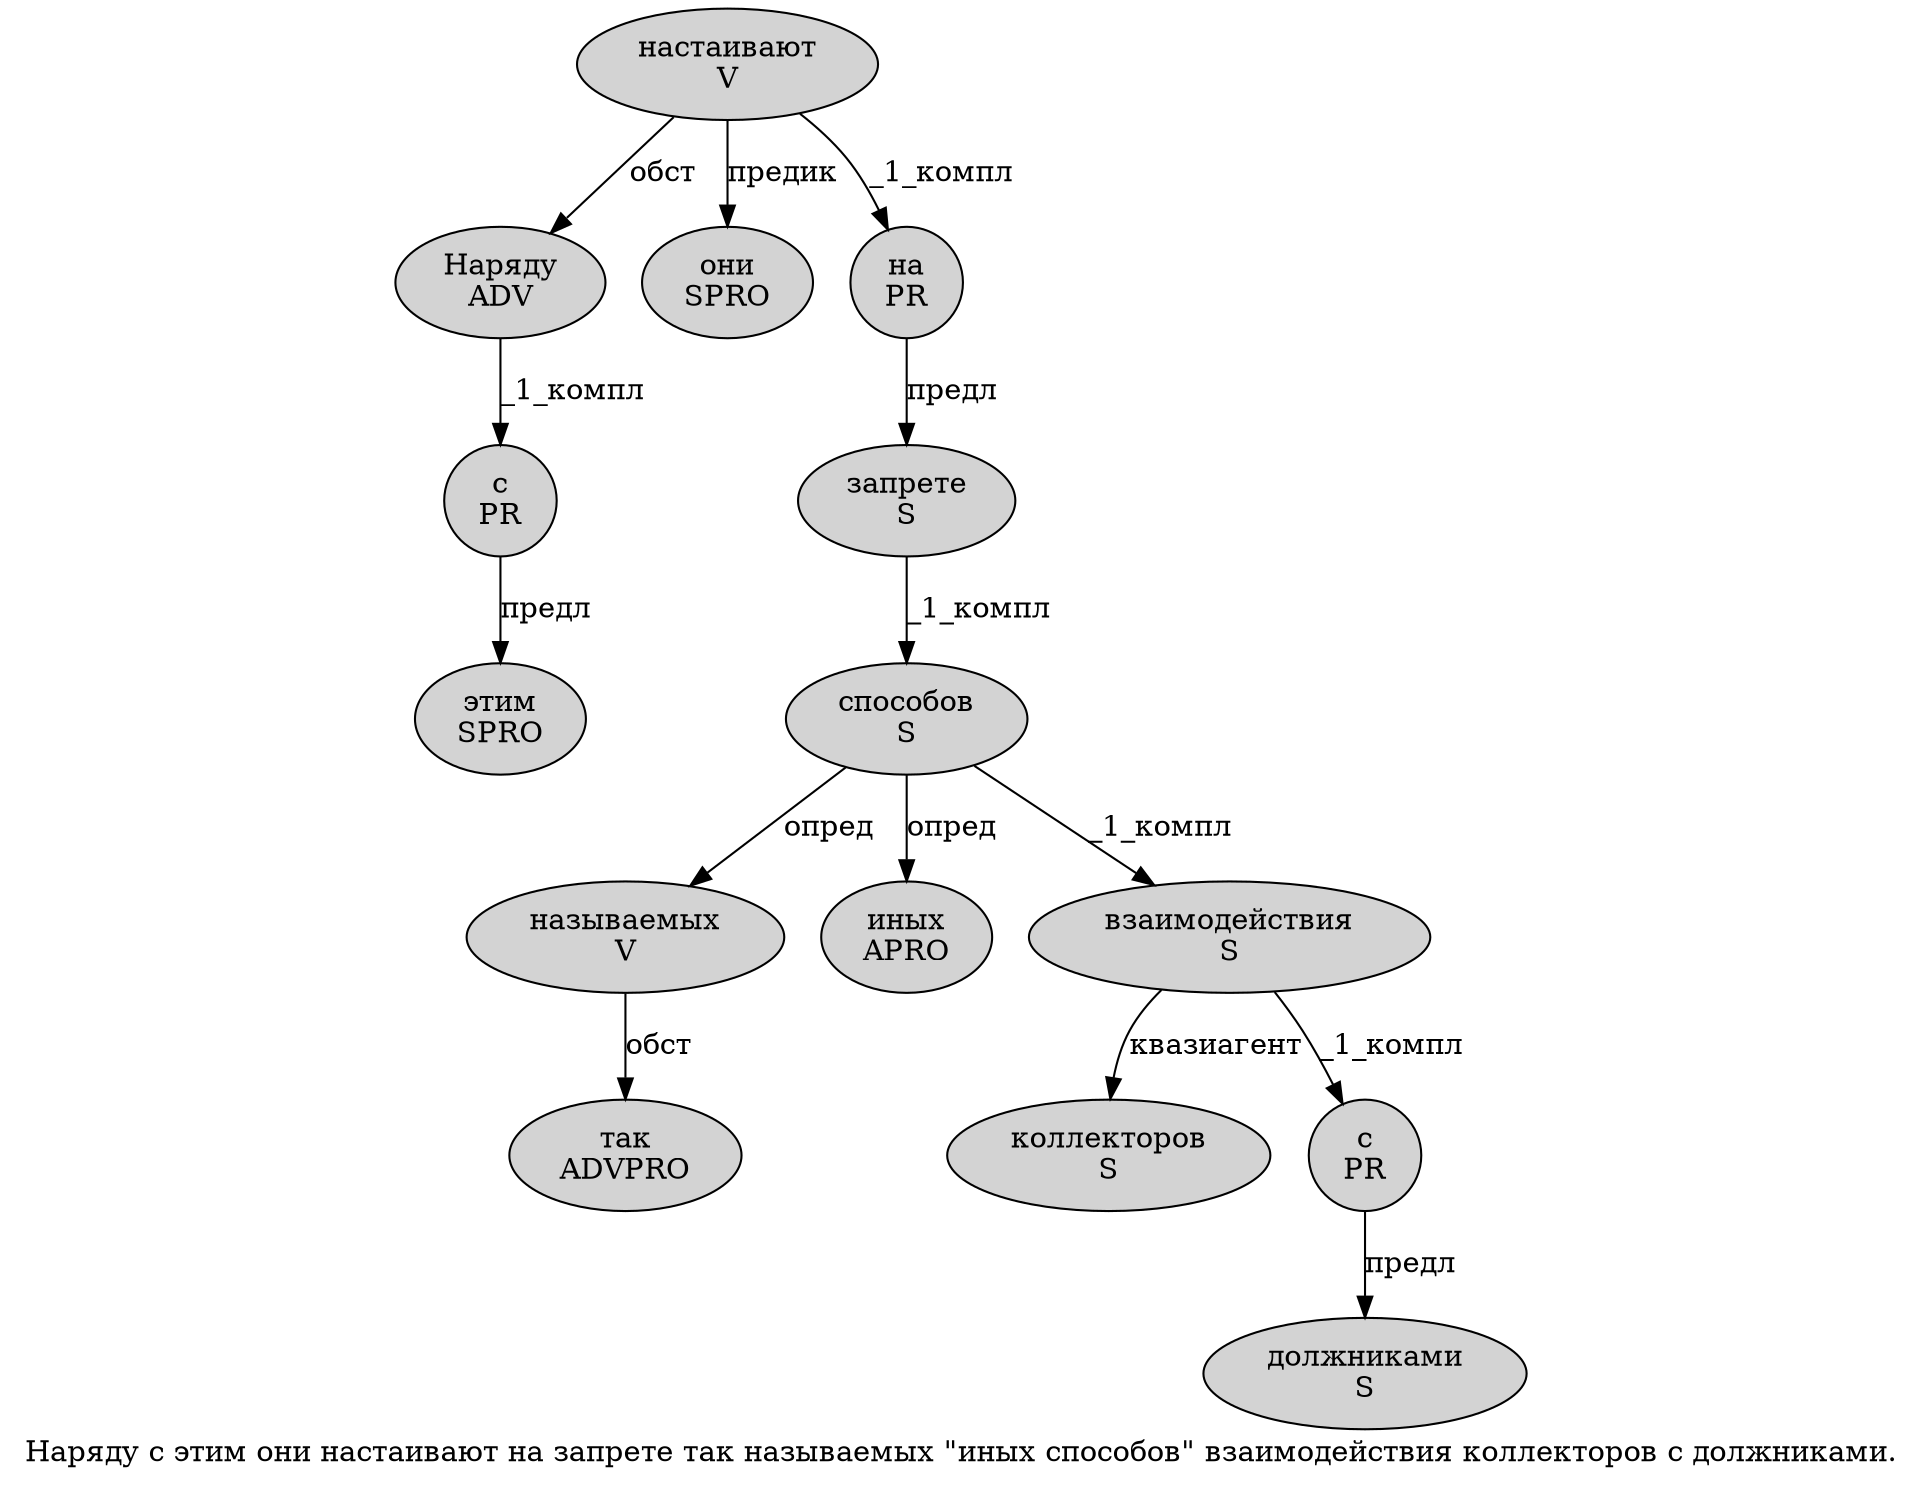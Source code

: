 digraph SENTENCE_124 {
	graph [label="Наряду с этим они настаивают на запрете так называемых \"иных способов\" взаимодействия коллекторов с должниками."]
	node [style=filled]
		0 [label="Наряду
ADV" color="" fillcolor=lightgray penwidth=1 shape=ellipse]
		1 [label="с
PR" color="" fillcolor=lightgray penwidth=1 shape=ellipse]
		2 [label="этим
SPRO" color="" fillcolor=lightgray penwidth=1 shape=ellipse]
		3 [label="они
SPRO" color="" fillcolor=lightgray penwidth=1 shape=ellipse]
		4 [label="настаивают
V" color="" fillcolor=lightgray penwidth=1 shape=ellipse]
		5 [label="на
PR" color="" fillcolor=lightgray penwidth=1 shape=ellipse]
		6 [label="запрете
S" color="" fillcolor=lightgray penwidth=1 shape=ellipse]
		7 [label="так
ADVPRO" color="" fillcolor=lightgray penwidth=1 shape=ellipse]
		8 [label="называемых
V" color="" fillcolor=lightgray penwidth=1 shape=ellipse]
		10 [label="иных
APRO" color="" fillcolor=lightgray penwidth=1 shape=ellipse]
		11 [label="способов
S" color="" fillcolor=lightgray penwidth=1 shape=ellipse]
		13 [label="взаимодействия
S" color="" fillcolor=lightgray penwidth=1 shape=ellipse]
		14 [label="коллекторов
S" color="" fillcolor=lightgray penwidth=1 shape=ellipse]
		15 [label="с
PR" color="" fillcolor=lightgray penwidth=1 shape=ellipse]
		16 [label="должниками
S" color="" fillcolor=lightgray penwidth=1 shape=ellipse]
			6 -> 11 [label="_1_компл"]
			5 -> 6 [label="предл"]
			1 -> 2 [label="предл"]
			4 -> 0 [label="обст"]
			4 -> 3 [label="предик"]
			4 -> 5 [label="_1_компл"]
			8 -> 7 [label="обст"]
			0 -> 1 [label="_1_компл"]
			11 -> 8 [label="опред"]
			11 -> 10 [label="опред"]
			11 -> 13 [label="_1_компл"]
			15 -> 16 [label="предл"]
			13 -> 14 [label="квазиагент"]
			13 -> 15 [label="_1_компл"]
}